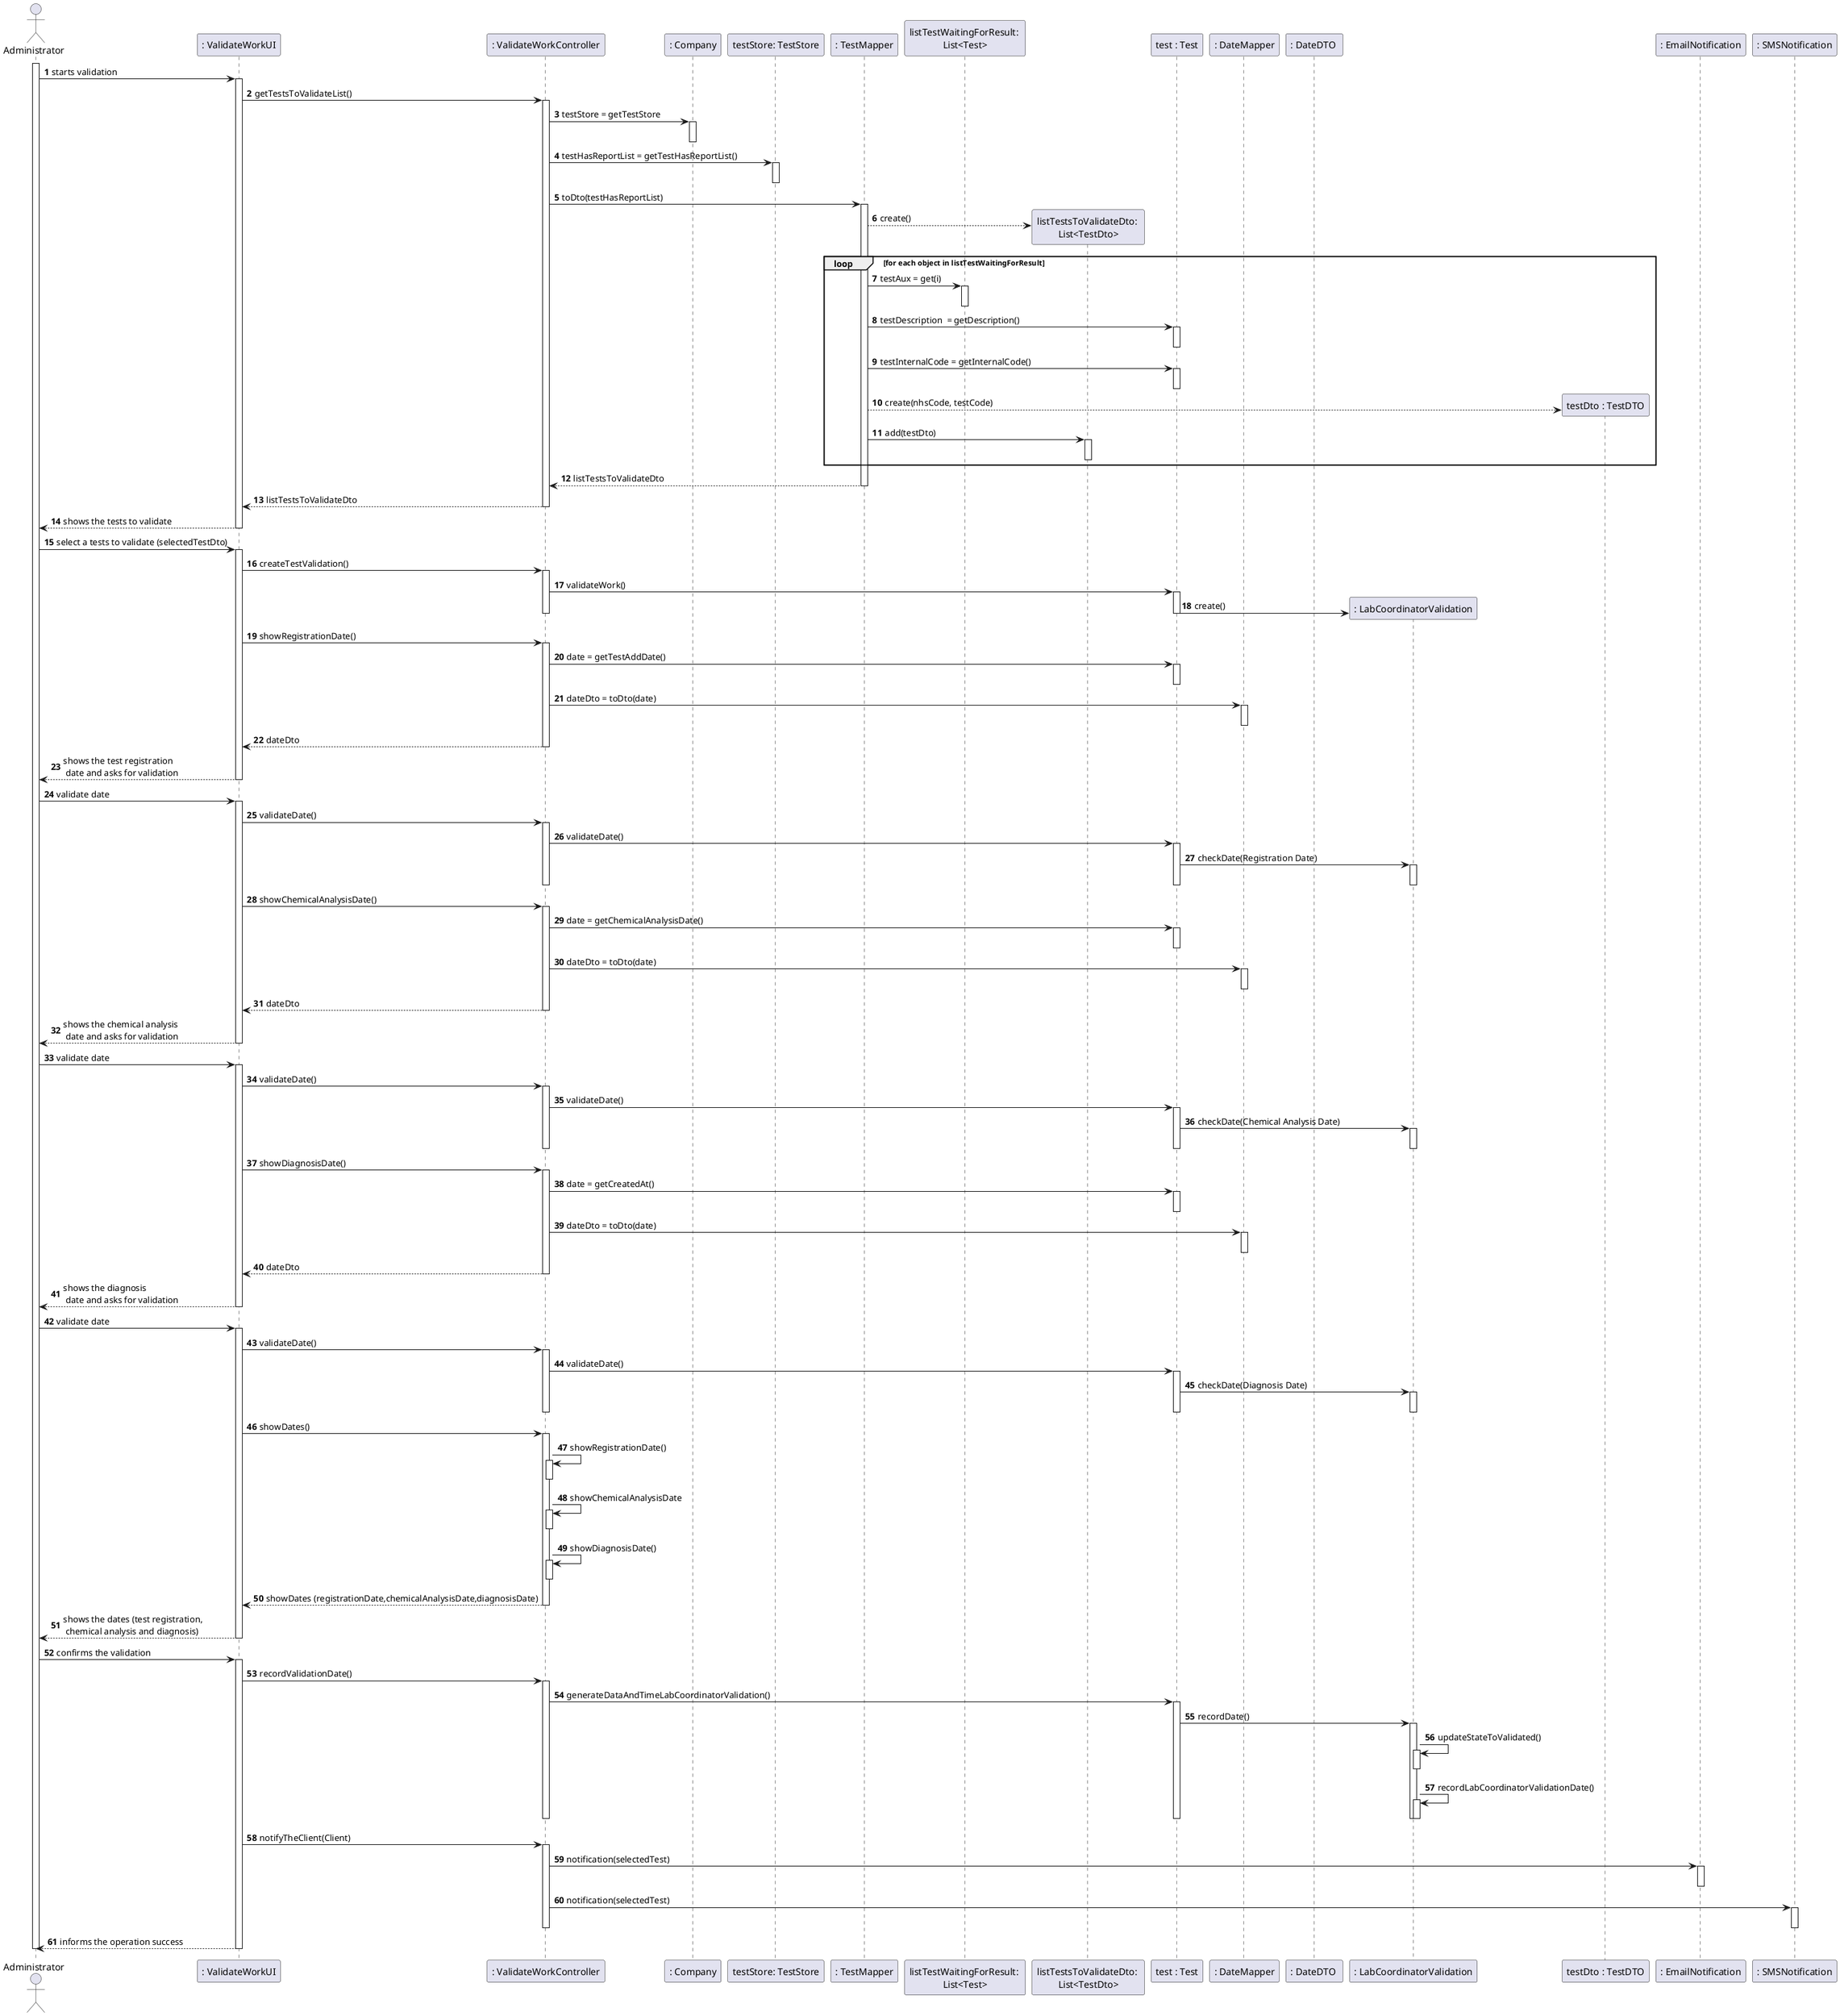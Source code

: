 @startuml
'https://plantuml.com/sequence-diagram

autonumber

actor "Administrator" as ADM

participant ": ValidateWorkUI" as UI
participant ": ValidateWorkController" as CTRL
participant ": Company" as COMP
participant "testStore: TestStore" as TSTORE
participant ": TestMapper" as TMAPPER
participant "listTestWaitingForResult: \nList<Test>" as LWFR
participant "listTestsToValidateDto: \nList<TestDto>" as LISTTWFV
participant "test : Test" as TEST
participant ": DateMapper" as DMAPPER
participant ": DateDTO " as DATEDTO
participant ": LabCoordinatorValidation" as LCV
participant "testDto : TestDTO" as TESTDTO
participant ": EmailNotification" as EMAILNOTF
participant ": SMSNotification" as SMSNOTF

autonumber

activate ADM
ADM -> UI : starts validation
activate UI
UI -> CTRL : getTestsToValidateList()
activate CTRL
CTRL -> COMP : testStore = getTestStore
activate COMP
deactivate COMP
CTRL -> TSTORE : testHasReportList = getTestHasReportList()
activate TSTORE
deactivate TSTORE
CTRL -> TMAPPER : toDto(testHasReportList)
activate TMAPPER
TMAPPER --> LISTTWFV** : create()
loop for each object in listTestWaitingForResult
TMAPPER -> LWFR : testAux = get(i)
activate LWFR
deactivate LWFR
TMAPPER -> TEST : testDescription  = getDescription()
activate TEST
deactivate TEST
TMAPPER -> TEST : testInternalCode = getInternalCode()
activate TEST
deactivate TEST
TMAPPER --> TESTDTO** : create(nhsCode, testCode)
TMAPPER -> LISTTWFV : add(testDto)
activate LISTTWFV
deactivate LISTTWFV
end
TMAPPER --> CTRL : listTestsToValidateDto
deactivate TMAPPER
CTRL --> UI : listTestsToValidateDto
deactivate CTRL
UI --> ADM : shows the tests to validate
deactivate UI






ADM -> UI:select a tests to validate (selectedTestDto)
activate UI
UI -> CTRL : createTestValidation()
activate CTRL
CTRL -> TEST : validateWork()
activate TEST
TEST -> LCV** : create()
deactivate TEST
deactivate CTRL

UI -> CTRL : showRegistrationDate()
activate CTRL
CTRL -> TEST : date = getTestAddDate()
activate TEST
deactivate TEST
CTRL -> DMAPPER : dateDto = toDto(date)
activate DMAPPER
deactivate DMAPPER
CTRL --> UI : dateDto
deactivate CTRL
UI --> ADM : shows the test registration \n date and asks for validation
deactivate UI






ADM -> UI: validate date
activate UI
UI -> CTRL : validateDate()
activate CTRL
CTRL -> TEST : validateDate()
activate TEST
TEST -> LCV : checkDate(Registration Date)
activate LCV
deactivate LCV
deactivate TEST
deactivate CTRL

UI -> CTRL : showChemicalAnalysisDate()
activate CTRL
CTRL -> TEST : date = getChemicalAnalysisDate()
activate TEST
deactivate TEST
CTRL -> DMAPPER : dateDto = toDto(date)
activate DMAPPER
deactivate DMAPPER
CTRL --> UI : dateDto
deactivate CTRL
UI --> ADM : shows the chemical analysis \n date and asks for validation
deactivate UI






ADM -> UI: validate date
activate UI
UI -> CTRL : validateDate()
activate CTRL
CTRL -> TEST : validateDate()
activate TEST
TEST -> LCV : checkDate(Chemical Analysis Date)
activate LCV
deactivate LCV
deactivate TEST
deactivate CTRL
UI -> CTRL : showDiagnosisDate()
activate CTRL
CTRL -> TEST : date = getCreatedAt()
activate TEST
deactivate TEST
CTRL -> DMAPPER : dateDto = toDto(date)
activate DMAPPER
deactivate DMAPPER
CTRL --> UI : dateDto
deactivate CTRL
UI --> ADM : shows the diagnosis \n date and asks for validation
deactivate UI





ADM -> UI: validate date
activate UI
UI -> CTRL : validateDate()
activate CTRL
CTRL -> TEST : validateDate()
activate TEST
TEST -> LCV : checkDate(Diagnosis Date)
activate LCV
deactivate LCV
deactivate TEST
deactivate CTRL
UI -> CTRL : showDates()
activate CTRL
CTRL -> CTRL : showRegistrationDate()
activate CTRL
deactivate CTRL
CTRL -> CTRL : showChemicalAnalysisDate
activate CTRL
deactivate CTRL
CTRL -> CTRL : showDiagnosisDate()
activate CTRL
deactivate CTRL

CTRL --> UI : showDates (registrationDate,chemicalAnalysisDate,diagnosisDate)
deactivate CTRL
UI --> ADM : shows the dates (test registration, \n chemical analysis and diagnosis)
deactivate UI






ADM -> UI: confirms the validation
activate UI
UI -> CTRL : recordValidationDate()
activate CTRL
CTRL -> TEST : generateDataAndTimeLabCoordinatorValidation()
activate TEST
TEST -> LCV : recordDate()
activate LCV

LCV -> LCV : updateStateToValidated()
activate LCV
deactivate LCV

LCV -> LCV : recordLabCoordinatorValidationDate()
activate LCV
deactivate LCV

deactivate LCV
deactivate TEST
deactivate CTRL
UI -> CTRL : notifyTheClient(Client)
activate CTRL
CTRL -> EMAILNOTF : notification(selectedTest)
activate EMAILNOTF
deactivate EMAILNOTF
CTRL -> SMSNOTF : notification(selectedTest)
activate SMSNOTF
deactivate SMSNOTF
deactivate CTRL
UI --> ADM : informs the operation success
deactivate UI
deactivate ADM



@enduml